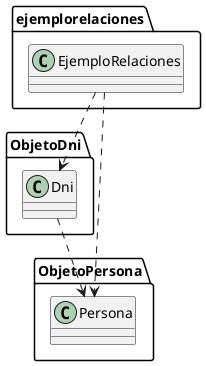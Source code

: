 @startuml
class ObjetoDni.Dni
class ObjetoPersona.Persona
class ejemplorelaciones.EjemploRelaciones
ObjetoDni.Dni ..> ObjetoPersona.Persona
ejemplorelaciones.EjemploRelaciones ..> ObjetoDni.Dni
ejemplorelaciones.EjemploRelaciones ..> ObjetoPersona.Persona
@enduml